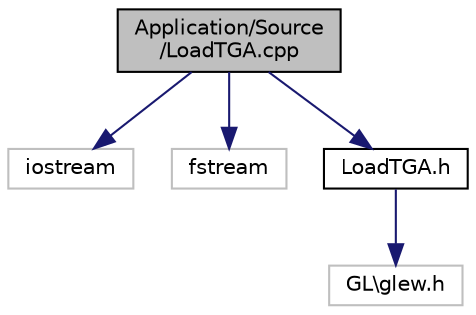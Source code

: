 digraph "Application/Source/LoadTGA.cpp"
{
  bgcolor="transparent";
  edge [fontname="Helvetica",fontsize="10",labelfontname="Helvetica",labelfontsize="10"];
  node [fontname="Helvetica",fontsize="10",shape=record];
  Node1 [label="Application/Source\l/LoadTGA.cpp",height=0.2,width=0.4,color="black", fillcolor="grey75", style="filled", fontcolor="black"];
  Node1 -> Node2 [color="midnightblue",fontsize="10",style="solid",fontname="Helvetica"];
  Node2 [label="iostream",height=0.2,width=0.4,color="grey75"];
  Node1 -> Node3 [color="midnightblue",fontsize="10",style="solid",fontname="Helvetica"];
  Node3 [label="fstream",height=0.2,width=0.4,color="grey75"];
  Node1 -> Node4 [color="midnightblue",fontsize="10",style="solid",fontname="Helvetica"];
  Node4 [label="LoadTGA.h",height=0.2,width=0.4,color="black",URL="$LoadTGA_8h.html",tooltip="Load TGA files for textures. "];
  Node4 -> Node5 [color="midnightblue",fontsize="10",style="solid",fontname="Helvetica"];
  Node5 [label="GL\\glew.h",height=0.2,width=0.4,color="grey75"];
}
